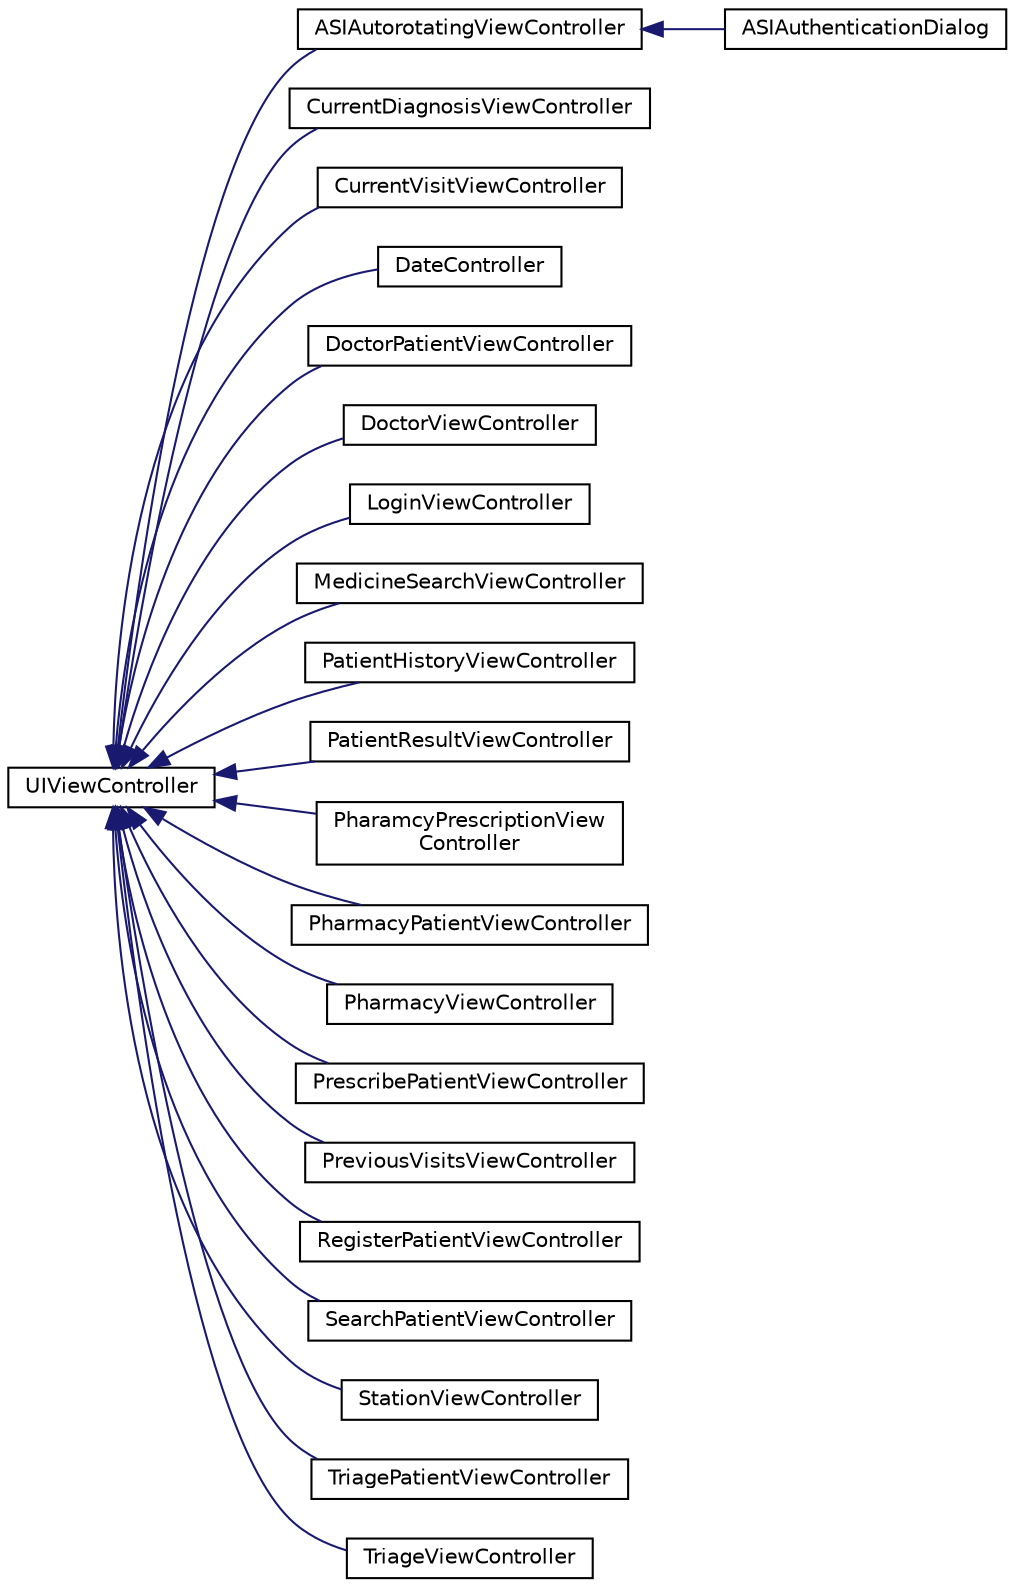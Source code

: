 digraph G
{
  edge [fontname="Helvetica",fontsize="10",labelfontname="Helvetica",labelfontsize="10"];
  node [fontname="Helvetica",fontsize="10",shape=record];
  rankdir="LR";
  Node1 [label="UIViewController",height=0.2,width=0.4,color="black", fillcolor="white", style="filled",URL="$class_u_i_view_controller.html"];
  Node1 -> Node2 [dir="back",color="midnightblue",fontsize="10",style="solid",fontname="Helvetica"];
  Node2 [label="ASIAutorotatingViewController",height=0.2,width=0.4,color="black", fillcolor="white", style="filled",URL="$interface_a_s_i_autorotating_view_controller.html"];
  Node2 -> Node3 [dir="back",color="midnightblue",fontsize="10",style="solid",fontname="Helvetica"];
  Node3 [label="ASIAuthenticationDialog",height=0.2,width=0.4,color="black", fillcolor="white", style="filled",URL="$interface_a_s_i_authentication_dialog.html"];
  Node1 -> Node4 [dir="back",color="midnightblue",fontsize="10",style="solid",fontname="Helvetica"];
  Node4 [label="CurrentDiagnosisViewController",height=0.2,width=0.4,color="black", fillcolor="white", style="filled",URL="$interface_current_diagnosis_view_controller.html"];
  Node1 -> Node5 [dir="back",color="midnightblue",fontsize="10",style="solid",fontname="Helvetica"];
  Node5 [label="CurrentVisitViewController",height=0.2,width=0.4,color="black", fillcolor="white", style="filled",URL="$interface_current_visit_view_controller.html"];
  Node1 -> Node6 [dir="back",color="midnightblue",fontsize="10",style="solid",fontname="Helvetica"];
  Node6 [label="DateController",height=0.2,width=0.4,color="black", fillcolor="white", style="filled",URL="$interface_date_controller.html"];
  Node1 -> Node7 [dir="back",color="midnightblue",fontsize="10",style="solid",fontname="Helvetica"];
  Node7 [label="DoctorPatientViewController",height=0.2,width=0.4,color="black", fillcolor="white", style="filled",URL="$interface_doctor_patient_view_controller.html"];
  Node1 -> Node8 [dir="back",color="midnightblue",fontsize="10",style="solid",fontname="Helvetica"];
  Node8 [label="DoctorViewController",height=0.2,width=0.4,color="black", fillcolor="white", style="filled",URL="$interface_doctor_view_controller.html"];
  Node1 -> Node9 [dir="back",color="midnightblue",fontsize="10",style="solid",fontname="Helvetica"];
  Node9 [label="LoginViewController",height=0.2,width=0.4,color="black", fillcolor="white", style="filled",URL="$interface_login_view_controller.html"];
  Node1 -> Node10 [dir="back",color="midnightblue",fontsize="10",style="solid",fontname="Helvetica"];
  Node10 [label="MedicineSearchViewController",height=0.2,width=0.4,color="black", fillcolor="white", style="filled",URL="$interface_medicine_search_view_controller.html"];
  Node1 -> Node11 [dir="back",color="midnightblue",fontsize="10",style="solid",fontname="Helvetica"];
  Node11 [label="PatientHistoryViewController",height=0.2,width=0.4,color="black", fillcolor="white", style="filled",URL="$interface_patient_history_view_controller.html"];
  Node1 -> Node12 [dir="back",color="midnightblue",fontsize="10",style="solid",fontname="Helvetica"];
  Node12 [label="PatientResultViewController",height=0.2,width=0.4,color="black", fillcolor="white", style="filled",URL="$interface_patient_result_view_controller.html"];
  Node1 -> Node13 [dir="back",color="midnightblue",fontsize="10",style="solid",fontname="Helvetica"];
  Node13 [label="PharamcyPrescriptionView\lController",height=0.2,width=0.4,color="black", fillcolor="white", style="filled",URL="$interface_pharamcy_prescription_view_controller.html"];
  Node1 -> Node14 [dir="back",color="midnightblue",fontsize="10",style="solid",fontname="Helvetica"];
  Node14 [label="PharmacyPatientViewController",height=0.2,width=0.4,color="black", fillcolor="white", style="filled",URL="$interface_pharmacy_patient_view_controller.html"];
  Node1 -> Node15 [dir="back",color="midnightblue",fontsize="10",style="solid",fontname="Helvetica"];
  Node15 [label="PharmacyViewController",height=0.2,width=0.4,color="black", fillcolor="white", style="filled",URL="$interface_pharmacy_view_controller.html"];
  Node1 -> Node16 [dir="back",color="midnightblue",fontsize="10",style="solid",fontname="Helvetica"];
  Node16 [label="PrescribePatientViewController",height=0.2,width=0.4,color="black", fillcolor="white", style="filled",URL="$interface_prescribe_patient_view_controller.html"];
  Node1 -> Node17 [dir="back",color="midnightblue",fontsize="10",style="solid",fontname="Helvetica"];
  Node17 [label="PreviousVisitsViewController",height=0.2,width=0.4,color="black", fillcolor="white", style="filled",URL="$interface_previous_visits_view_controller.html"];
  Node1 -> Node18 [dir="back",color="midnightblue",fontsize="10",style="solid",fontname="Helvetica"];
  Node18 [label="RegisterPatientViewController",height=0.2,width=0.4,color="black", fillcolor="white", style="filled",URL="$interface_register_patient_view_controller.html"];
  Node1 -> Node19 [dir="back",color="midnightblue",fontsize="10",style="solid",fontname="Helvetica"];
  Node19 [label="SearchPatientViewController",height=0.2,width=0.4,color="black", fillcolor="white", style="filled",URL="$interface_search_patient_view_controller.html"];
  Node1 -> Node20 [dir="back",color="midnightblue",fontsize="10",style="solid",fontname="Helvetica"];
  Node20 [label="StationViewController",height=0.2,width=0.4,color="black", fillcolor="white", style="filled",URL="$interface_station_view_controller.html"];
  Node1 -> Node21 [dir="back",color="midnightblue",fontsize="10",style="solid",fontname="Helvetica"];
  Node21 [label="TriagePatientViewController",height=0.2,width=0.4,color="black", fillcolor="white", style="filled",URL="$interface_triage_patient_view_controller.html"];
  Node1 -> Node22 [dir="back",color="midnightblue",fontsize="10",style="solid",fontname="Helvetica"];
  Node22 [label="TriageViewController",height=0.2,width=0.4,color="black", fillcolor="white", style="filled",URL="$interface_triage_view_controller.html"];
}
